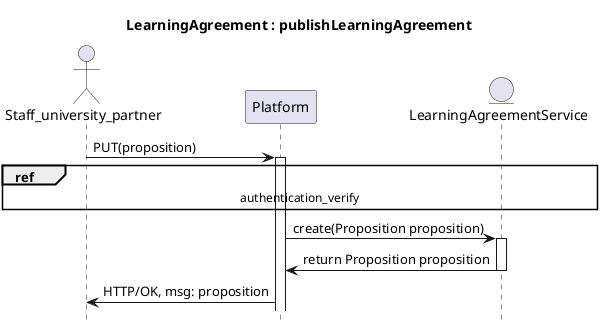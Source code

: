 @startuml

hide footbox
title LearningAgreement : publishLearningAgreement
actor Staff_university_partner
participant Platform
entity LearningAgreementService

Staff_university_partner -> Platform : PUT(proposition)
activate Platform

ref over Staff_university_partner, Platform, LearningAgreementService: authentication_verify

Platform -> LearningAgreementService : create(Proposition proposition)
activate LearningAgreementService
LearningAgreementService -> Platform : return Proposition proposition
deactivate LearningAgreementService

Platform -> Staff_university_partner : HTTP/OK, msg: proposition

@enduml